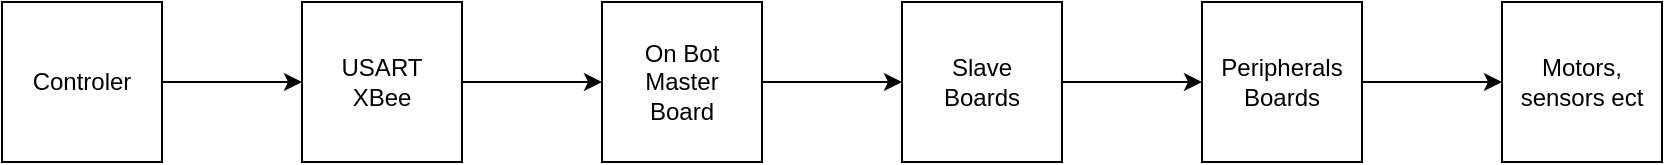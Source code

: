 <mxfile version="24.3.1" type="google">
  <diagram name="Page-1" id="F28AawoE2mMBjuisl2X9">
    <mxGraphModel grid="1" page="1" gridSize="10" guides="1" tooltips="1" connect="1" arrows="1" fold="1" pageScale="1" pageWidth="1700" pageHeight="1100" math="0" shadow="0">
      <root>
        <mxCell id="0" />
        <mxCell id="1" parent="0" />
        <mxCell id="PEuOyH3wS0mYGx-RHcUH-7" style="edgeStyle=orthogonalEdgeStyle;rounded=0;orthogonalLoop=1;jettySize=auto;html=1;exitX=1;exitY=0.5;exitDx=0;exitDy=0;" edge="1" parent="1" source="PEuOyH3wS0mYGx-RHcUH-2" target="PEuOyH3wS0mYGx-RHcUH-6">
          <mxGeometry relative="1" as="geometry" />
        </mxCell>
        <mxCell id="PEuOyH3wS0mYGx-RHcUH-2" value="Controler" style="whiteSpace=wrap;html=1;aspect=fixed;" vertex="1" parent="1">
          <mxGeometry x="130" y="230" width="80" height="80" as="geometry" />
        </mxCell>
        <mxCell id="PEuOyH3wS0mYGx-RHcUH-9" style="edgeStyle=orthogonalEdgeStyle;rounded=0;orthogonalLoop=1;jettySize=auto;html=1;exitX=1;exitY=0.5;exitDx=0;exitDy=0;entryX=0;entryY=0.5;entryDx=0;entryDy=0;" edge="1" parent="1" source="PEuOyH3wS0mYGx-RHcUH-3" target="PEuOyH3wS0mYGx-RHcUH-4">
          <mxGeometry relative="1" as="geometry" />
        </mxCell>
        <mxCell id="PEuOyH3wS0mYGx-RHcUH-3" value="&lt;div&gt;On Bot&lt;/div&gt;&lt;div&gt;Master&lt;/div&gt;&lt;div&gt;Board&lt;br&gt;&lt;/div&gt;" style="whiteSpace=wrap;html=1;aspect=fixed;" vertex="1" parent="1">
          <mxGeometry x="430" y="230" width="80" height="80" as="geometry" />
        </mxCell>
        <mxCell id="PEuOyH3wS0mYGx-RHcUH-10" style="edgeStyle=orthogonalEdgeStyle;rounded=0;orthogonalLoop=1;jettySize=auto;html=1;exitX=1;exitY=0.5;exitDx=0;exitDy=0;entryX=0;entryY=0.5;entryDx=0;entryDy=0;" edge="1" parent="1" source="PEuOyH3wS0mYGx-RHcUH-4" target="PEuOyH3wS0mYGx-RHcUH-5">
          <mxGeometry relative="1" as="geometry" />
        </mxCell>
        <mxCell id="PEuOyH3wS0mYGx-RHcUH-4" value="&lt;div&gt;Slave&lt;/div&gt;&lt;div&gt;Boards&lt;br&gt;&lt;/div&gt;" style="whiteSpace=wrap;html=1;aspect=fixed;" vertex="1" parent="1">
          <mxGeometry x="580" y="230" width="80" height="80" as="geometry" />
        </mxCell>
        <mxCell id="PEuOyH3wS0mYGx-RHcUH-12" style="edgeStyle=orthogonalEdgeStyle;rounded=0;orthogonalLoop=1;jettySize=auto;html=1;exitX=1;exitY=0.5;exitDx=0;exitDy=0;" edge="1" parent="1" source="PEuOyH3wS0mYGx-RHcUH-5" target="PEuOyH3wS0mYGx-RHcUH-11">
          <mxGeometry relative="1" as="geometry" />
        </mxCell>
        <mxCell id="PEuOyH3wS0mYGx-RHcUH-5" value="&lt;div&gt;Peripherals&lt;/div&gt;&lt;div&gt;Boards&lt;br&gt;&lt;/div&gt;" style="whiteSpace=wrap;html=1;aspect=fixed;" vertex="1" parent="1">
          <mxGeometry x="730" y="230" width="80" height="80" as="geometry" />
        </mxCell>
        <mxCell id="PEuOyH3wS0mYGx-RHcUH-8" style="edgeStyle=orthogonalEdgeStyle;rounded=0;orthogonalLoop=1;jettySize=auto;html=1;exitX=1;exitY=0.5;exitDx=0;exitDy=0;entryX=0;entryY=0.5;entryDx=0;entryDy=0;" edge="1" parent="1" source="PEuOyH3wS0mYGx-RHcUH-6" target="PEuOyH3wS0mYGx-RHcUH-3">
          <mxGeometry relative="1" as="geometry" />
        </mxCell>
        <mxCell id="PEuOyH3wS0mYGx-RHcUH-6" value="&lt;div&gt;USART&lt;/div&gt;&lt;div&gt;XBee&lt;br&gt;&lt;/div&gt;" style="whiteSpace=wrap;html=1;aspect=fixed;" vertex="1" parent="1">
          <mxGeometry x="280" y="230" width="80" height="80" as="geometry" />
        </mxCell>
        <mxCell id="PEuOyH3wS0mYGx-RHcUH-11" value="&lt;div&gt;Motors,&lt;/div&gt;&lt;div&gt;sensors ect&lt;br&gt;&lt;/div&gt;" style="whiteSpace=wrap;html=1;aspect=fixed;" vertex="1" parent="1">
          <mxGeometry x="880" y="230" width="80" height="80" as="geometry" />
        </mxCell>
      </root>
    </mxGraphModel>
  </diagram>
</mxfile>
